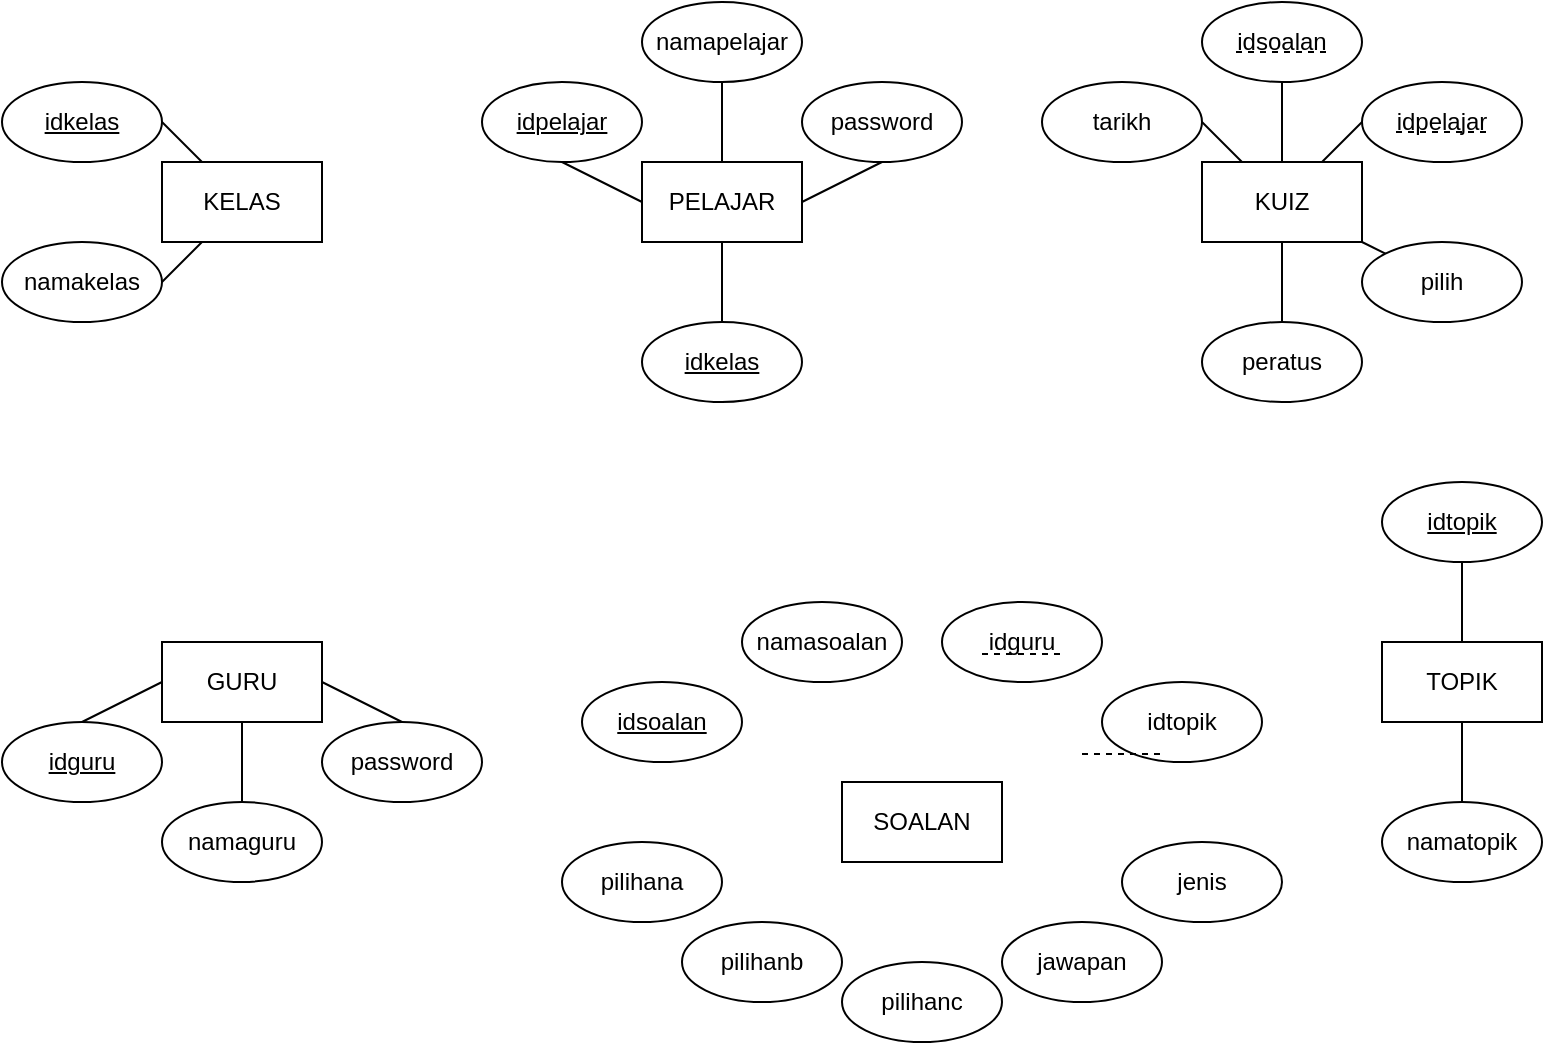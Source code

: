 <mxfile version="15.8.8" type="github">
  <diagram id="ev6TCaumLYetbTBm_4lM" name="Page-1">
    <mxGraphModel dx="868" dy="482" grid="1" gridSize="10" guides="1" tooltips="1" connect="1" arrows="1" fold="1" page="1" pageScale="1" pageWidth="850" pageHeight="1100" math="0" shadow="0">
      <root>
        <mxCell id="0" />
        <mxCell id="1" parent="0" />
        <mxCell id="LQL8k-GrR-42QwN9D3Ss-1" value="KELAS" style="rounded=0;whiteSpace=wrap;html=1;" vertex="1" parent="1">
          <mxGeometry x="120" y="120" width="80" height="40" as="geometry" />
        </mxCell>
        <mxCell id="LQL8k-GrR-42QwN9D3Ss-2" value="&lt;u&gt;idkelas&lt;/u&gt;" style="ellipse;whiteSpace=wrap;html=1;" vertex="1" parent="1">
          <mxGeometry x="40" y="80" width="80" height="40" as="geometry" />
        </mxCell>
        <mxCell id="LQL8k-GrR-42QwN9D3Ss-3" value="namakelas" style="ellipse;whiteSpace=wrap;html=1;" vertex="1" parent="1">
          <mxGeometry x="40" y="160" width="80" height="40" as="geometry" />
        </mxCell>
        <mxCell id="LQL8k-GrR-42QwN9D3Ss-4" value="" style="endArrow=none;html=1;rounded=0;entryX=1;entryY=0.5;entryDx=0;entryDy=0;exitX=0.25;exitY=0;exitDx=0;exitDy=0;" edge="1" parent="1" source="LQL8k-GrR-42QwN9D3Ss-1" target="LQL8k-GrR-42QwN9D3Ss-2">
          <mxGeometry width="50" height="50" relative="1" as="geometry">
            <mxPoint x="360" y="280" as="sourcePoint" />
            <mxPoint x="410" y="230" as="targetPoint" />
          </mxGeometry>
        </mxCell>
        <mxCell id="LQL8k-GrR-42QwN9D3Ss-5" value="" style="endArrow=none;html=1;rounded=0;entryX=0.25;entryY=1;entryDx=0;entryDy=0;exitX=1;exitY=0.5;exitDx=0;exitDy=0;" edge="1" parent="1" source="LQL8k-GrR-42QwN9D3Ss-3" target="LQL8k-GrR-42QwN9D3Ss-1">
          <mxGeometry width="50" height="50" relative="1" as="geometry">
            <mxPoint x="360" y="280" as="sourcePoint" />
            <mxPoint x="410" y="230" as="targetPoint" />
          </mxGeometry>
        </mxCell>
        <mxCell id="LQL8k-GrR-42QwN9D3Ss-6" style="edgeStyle=orthogonalEdgeStyle;rounded=0;orthogonalLoop=1;jettySize=auto;html=1;exitX=0.5;exitY=1;exitDx=0;exitDy=0;entryX=0.5;entryY=0;entryDx=0;entryDy=0;endArrow=none;endFill=0;" edge="1" parent="1" source="LQL8k-GrR-42QwN9D3Ss-8" target="LQL8k-GrR-42QwN9D3Ss-11">
          <mxGeometry relative="1" as="geometry" />
        </mxCell>
        <mxCell id="LQL8k-GrR-42QwN9D3Ss-7" style="orthogonalLoop=1;jettySize=auto;html=1;exitX=1;exitY=0.5;exitDx=0;exitDy=0;entryX=0.5;entryY=0;entryDx=0;entryDy=0;endArrow=none;endFill=0;rounded=0;" edge="1" parent="1" source="LQL8k-GrR-42QwN9D3Ss-8" target="LQL8k-GrR-42QwN9D3Ss-12">
          <mxGeometry relative="1" as="geometry" />
        </mxCell>
        <mxCell id="LQL8k-GrR-42QwN9D3Ss-8" value="GURU" style="rounded=0;whiteSpace=wrap;html=1;" vertex="1" parent="1">
          <mxGeometry x="120" y="360" width="80" height="40" as="geometry" />
        </mxCell>
        <mxCell id="LQL8k-GrR-42QwN9D3Ss-9" value="&lt;u&gt;idguru&lt;/u&gt;" style="ellipse;whiteSpace=wrap;html=1;" vertex="1" parent="1">
          <mxGeometry x="40" y="400" width="80" height="40" as="geometry" />
        </mxCell>
        <mxCell id="LQL8k-GrR-42QwN9D3Ss-10" value="" style="endArrow=none;html=1;rounded=0;entryX=0;entryY=0.5;entryDx=0;entryDy=0;exitX=0.5;exitY=0;exitDx=0;exitDy=0;" edge="1" parent="1" source="LQL8k-GrR-42QwN9D3Ss-9" target="LQL8k-GrR-42QwN9D3Ss-8">
          <mxGeometry width="50" height="50" relative="1" as="geometry">
            <mxPoint x="320" y="390" as="sourcePoint" />
            <mxPoint x="370" y="340" as="targetPoint" />
          </mxGeometry>
        </mxCell>
        <mxCell id="LQL8k-GrR-42QwN9D3Ss-11" value="namaguru" style="ellipse;whiteSpace=wrap;html=1;" vertex="1" parent="1">
          <mxGeometry x="120" y="440" width="80" height="40" as="geometry" />
        </mxCell>
        <mxCell id="LQL8k-GrR-42QwN9D3Ss-12" value="password" style="ellipse;whiteSpace=wrap;html=1;" vertex="1" parent="1">
          <mxGeometry x="200" y="400" width="80" height="40" as="geometry" />
        </mxCell>
        <mxCell id="LQL8k-GrR-42QwN9D3Ss-13" style="edgeStyle=orthogonalEdgeStyle;rounded=0;orthogonalLoop=1;jettySize=auto;html=1;exitX=0.5;exitY=0;exitDx=0;exitDy=0;entryX=0.5;entryY=1;entryDx=0;entryDy=0;endArrow=none;endFill=0;" edge="1" parent="1" source="LQL8k-GrR-42QwN9D3Ss-16" target="LQL8k-GrR-42QwN9D3Ss-19">
          <mxGeometry relative="1" as="geometry" />
        </mxCell>
        <mxCell id="LQL8k-GrR-42QwN9D3Ss-14" style="orthogonalLoop=1;jettySize=auto;html=1;exitX=1;exitY=0.5;exitDx=0;exitDy=0;entryX=0.5;entryY=1;entryDx=0;entryDy=0;endArrow=none;endFill=0;rounded=0;" edge="1" parent="1" source="LQL8k-GrR-42QwN9D3Ss-16" target="LQL8k-GrR-42QwN9D3Ss-20">
          <mxGeometry relative="1" as="geometry" />
        </mxCell>
        <mxCell id="LQL8k-GrR-42QwN9D3Ss-15" style="edgeStyle=none;rounded=0;orthogonalLoop=1;jettySize=auto;html=1;exitX=0.5;exitY=1;exitDx=0;exitDy=0;entryX=0.5;entryY=0;entryDx=0;entryDy=0;endArrow=none;endFill=0;" edge="1" parent="1" source="LQL8k-GrR-42QwN9D3Ss-16" target="LQL8k-GrR-42QwN9D3Ss-21">
          <mxGeometry relative="1" as="geometry" />
        </mxCell>
        <mxCell id="LQL8k-GrR-42QwN9D3Ss-16" value="PELAJAR" style="rounded=0;whiteSpace=wrap;html=1;" vertex="1" parent="1">
          <mxGeometry x="360" y="120" width="80" height="40" as="geometry" />
        </mxCell>
        <mxCell id="LQL8k-GrR-42QwN9D3Ss-17" value="&lt;u&gt;idpelajar&lt;/u&gt;" style="ellipse;whiteSpace=wrap;html=1;" vertex="1" parent="1">
          <mxGeometry x="280" y="80" width="80" height="40" as="geometry" />
        </mxCell>
        <mxCell id="LQL8k-GrR-42QwN9D3Ss-18" value="" style="endArrow=none;html=1;rounded=0;entryX=0;entryY=0.5;entryDx=0;entryDy=0;exitX=0.5;exitY=1;exitDx=0;exitDy=0;" edge="1" parent="1" source="LQL8k-GrR-42QwN9D3Ss-17" target="LQL8k-GrR-42QwN9D3Ss-16">
          <mxGeometry width="50" height="50" relative="1" as="geometry">
            <mxPoint x="560" y="150" as="sourcePoint" />
            <mxPoint x="610" y="100" as="targetPoint" />
          </mxGeometry>
        </mxCell>
        <mxCell id="LQL8k-GrR-42QwN9D3Ss-19" value="namapelajar" style="ellipse;whiteSpace=wrap;html=1;" vertex="1" parent="1">
          <mxGeometry x="360" y="40" width="80" height="40" as="geometry" />
        </mxCell>
        <mxCell id="LQL8k-GrR-42QwN9D3Ss-20" value="password" style="ellipse;whiteSpace=wrap;html=1;" vertex="1" parent="1">
          <mxGeometry x="440" y="80" width="80" height="40" as="geometry" />
        </mxCell>
        <mxCell id="LQL8k-GrR-42QwN9D3Ss-21" value="&lt;u&gt;idkelas&lt;/u&gt;" style="ellipse;whiteSpace=wrap;html=1;" vertex="1" parent="1">
          <mxGeometry x="360" y="200" width="80" height="40" as="geometry" />
        </mxCell>
        <mxCell id="LQL8k-GrR-42QwN9D3Ss-22" style="edgeStyle=none;rounded=0;orthogonalLoop=1;jettySize=auto;html=1;exitX=0.5;exitY=0;exitDx=0;exitDy=0;entryX=0.5;entryY=1;entryDx=0;entryDy=0;endArrow=none;endFill=0;" edge="1" parent="1" source="LQL8k-GrR-42QwN9D3Ss-27" target="LQL8k-GrR-42QwN9D3Ss-32">
          <mxGeometry relative="1" as="geometry" />
        </mxCell>
        <mxCell id="LQL8k-GrR-42QwN9D3Ss-23" style="edgeStyle=none;rounded=0;orthogonalLoop=1;jettySize=auto;html=1;exitX=0.25;exitY=0;exitDx=0;exitDy=0;entryX=1;entryY=0.5;entryDx=0;entryDy=0;endArrow=none;endFill=0;" edge="1" parent="1" source="LQL8k-GrR-42QwN9D3Ss-27" target="LQL8k-GrR-42QwN9D3Ss-34">
          <mxGeometry relative="1" as="geometry" />
        </mxCell>
        <mxCell id="LQL8k-GrR-42QwN9D3Ss-24" style="edgeStyle=none;rounded=0;orthogonalLoop=1;jettySize=auto;html=1;exitX=0.75;exitY=0;exitDx=0;exitDy=0;entryX=0;entryY=0.5;entryDx=0;entryDy=0;endArrow=none;endFill=0;" edge="1" parent="1" source="LQL8k-GrR-42QwN9D3Ss-27" target="LQL8k-GrR-42QwN9D3Ss-29">
          <mxGeometry relative="1" as="geometry" />
        </mxCell>
        <mxCell id="LQL8k-GrR-42QwN9D3Ss-25" style="edgeStyle=none;rounded=0;orthogonalLoop=1;jettySize=auto;html=1;exitX=1;exitY=1;exitDx=0;exitDy=0;entryX=0;entryY=0;entryDx=0;entryDy=0;endArrow=none;endFill=0;" edge="1" parent="1" source="LQL8k-GrR-42QwN9D3Ss-27" target="LQL8k-GrR-42QwN9D3Ss-35">
          <mxGeometry relative="1" as="geometry" />
        </mxCell>
        <mxCell id="LQL8k-GrR-42QwN9D3Ss-26" style="edgeStyle=none;rounded=0;orthogonalLoop=1;jettySize=auto;html=1;exitX=0.5;exitY=1;exitDx=0;exitDy=0;entryX=0.5;entryY=0;entryDx=0;entryDy=0;endArrow=none;endFill=0;" edge="1" parent="1" source="LQL8k-GrR-42QwN9D3Ss-27" target="LQL8k-GrR-42QwN9D3Ss-36">
          <mxGeometry relative="1" as="geometry" />
        </mxCell>
        <mxCell id="LQL8k-GrR-42QwN9D3Ss-27" value="KUIZ" style="rounded=0;whiteSpace=wrap;html=1;" vertex="1" parent="1">
          <mxGeometry x="640" y="120" width="80" height="40" as="geometry" />
        </mxCell>
        <mxCell id="LQL8k-GrR-42QwN9D3Ss-28" value="" style="group" vertex="1" connectable="0" parent="1">
          <mxGeometry x="720" y="80" width="80" height="40" as="geometry" />
        </mxCell>
        <mxCell id="LQL8k-GrR-42QwN9D3Ss-29" value="&lt;span&gt;idpelajar&lt;/span&gt;" style="ellipse;whiteSpace=wrap;html=1;fixDash=0;fontStyle=0" vertex="1" parent="LQL8k-GrR-42QwN9D3Ss-28">
          <mxGeometry width="80" height="40" as="geometry" />
        </mxCell>
        <mxCell id="LQL8k-GrR-42QwN9D3Ss-30" value="" style="endArrow=none;dashed=1;html=1;rounded=0;" edge="1" parent="LQL8k-GrR-42QwN9D3Ss-28">
          <mxGeometry width="50" height="50" relative="1" as="geometry">
            <mxPoint x="17" y="25.0" as="sourcePoint" />
            <mxPoint x="65" y="25.0" as="targetPoint" />
            <Array as="points" />
          </mxGeometry>
        </mxCell>
        <mxCell id="LQL8k-GrR-42QwN9D3Ss-31" value="" style="group" vertex="1" connectable="0" parent="1">
          <mxGeometry x="640" y="40" width="80" height="40" as="geometry" />
        </mxCell>
        <mxCell id="LQL8k-GrR-42QwN9D3Ss-32" value="&lt;span&gt;idsoalan&lt;/span&gt;" style="ellipse;whiteSpace=wrap;html=1;fixDash=0;fontStyle=0" vertex="1" parent="LQL8k-GrR-42QwN9D3Ss-31">
          <mxGeometry width="80" height="40" as="geometry" />
        </mxCell>
        <mxCell id="LQL8k-GrR-42QwN9D3Ss-33" value="" style="endArrow=none;dashed=1;html=1;rounded=0;" edge="1" parent="LQL8k-GrR-42QwN9D3Ss-31">
          <mxGeometry width="50" height="50" relative="1" as="geometry">
            <mxPoint x="17" y="25.0" as="sourcePoint" />
            <mxPoint x="65" y="25.0" as="targetPoint" />
            <Array as="points" />
          </mxGeometry>
        </mxCell>
        <mxCell id="LQL8k-GrR-42QwN9D3Ss-34" value="tarikh" style="ellipse;whiteSpace=wrap;html=1;" vertex="1" parent="1">
          <mxGeometry x="560" y="80" width="80" height="40" as="geometry" />
        </mxCell>
        <mxCell id="LQL8k-GrR-42QwN9D3Ss-35" value="pilih" style="ellipse;whiteSpace=wrap;html=1;" vertex="1" parent="1">
          <mxGeometry x="720" y="160" width="80" height="40" as="geometry" />
        </mxCell>
        <mxCell id="LQL8k-GrR-42QwN9D3Ss-36" value="peratus" style="ellipse;whiteSpace=wrap;html=1;" vertex="1" parent="1">
          <mxGeometry x="640" y="200" width="80" height="40" as="geometry" />
        </mxCell>
        <mxCell id="LQL8k-GrR-42QwN9D3Ss-37" value="SOALAN" style="rounded=0;whiteSpace=wrap;html=1;" vertex="1" parent="1">
          <mxGeometry x="460" y="430" width="80" height="40" as="geometry" />
        </mxCell>
        <mxCell id="LQL8k-GrR-42QwN9D3Ss-38" value="idsoalan" style="ellipse;whiteSpace=wrap;html=1;fontStyle=4" vertex="1" parent="1">
          <mxGeometry x="330" y="380" width="80" height="40" as="geometry" />
        </mxCell>
        <mxCell id="LQL8k-GrR-42QwN9D3Ss-39" value="namasoalan" style="ellipse;whiteSpace=wrap;html=1;" vertex="1" parent="1">
          <mxGeometry x="410" y="340" width="80" height="40" as="geometry" />
        </mxCell>
        <mxCell id="LQL8k-GrR-42QwN9D3Ss-40" value="idtopik" style="ellipse;whiteSpace=wrap;html=1;" vertex="1" parent="1">
          <mxGeometry x="590" y="380" width="80" height="40" as="geometry" />
        </mxCell>
        <mxCell id="LQL8k-GrR-42QwN9D3Ss-41" value="jenis" style="ellipse;whiteSpace=wrap;html=1;" vertex="1" parent="1">
          <mxGeometry x="600" y="460" width="80" height="40" as="geometry" />
        </mxCell>
        <mxCell id="LQL8k-GrR-42QwN9D3Ss-42" value="jawapan" style="ellipse;whiteSpace=wrap;html=1;" vertex="1" parent="1">
          <mxGeometry x="540" y="500" width="80" height="40" as="geometry" />
        </mxCell>
        <mxCell id="LQL8k-GrR-42QwN9D3Ss-43" value="pilihanc" style="ellipse;whiteSpace=wrap;html=1;" vertex="1" parent="1">
          <mxGeometry x="460" y="520" width="80" height="40" as="geometry" />
        </mxCell>
        <mxCell id="LQL8k-GrR-42QwN9D3Ss-44" value="pilihanb" style="ellipse;whiteSpace=wrap;html=1;" vertex="1" parent="1">
          <mxGeometry x="380" y="500" width="80" height="40" as="geometry" />
        </mxCell>
        <mxCell id="LQL8k-GrR-42QwN9D3Ss-45" value="pilihana" style="ellipse;whiteSpace=wrap;html=1;" vertex="1" parent="1">
          <mxGeometry x="320" y="460" width="80" height="40" as="geometry" />
        </mxCell>
        <mxCell id="LQL8k-GrR-42QwN9D3Ss-46" value="idguru" style="ellipse;whiteSpace=wrap;html=1;" vertex="1" parent="1">
          <mxGeometry x="510" y="340" width="80" height="40" as="geometry" />
        </mxCell>
        <mxCell id="LQL8k-GrR-42QwN9D3Ss-47" value="" style="endArrow=none;dashed=1;html=1;rounded=0;" edge="1" parent="1">
          <mxGeometry width="50" height="50" relative="1" as="geometry">
            <mxPoint x="530" y="366" as="sourcePoint" />
            <mxPoint x="570" y="366" as="targetPoint" />
            <Array as="points" />
          </mxGeometry>
        </mxCell>
        <mxCell id="LQL8k-GrR-42QwN9D3Ss-48" value="" style="endArrow=none;dashed=1;html=1;rounded=0;" edge="1" parent="1">
          <mxGeometry width="50" height="50" relative="1" as="geometry">
            <mxPoint x="580" y="416" as="sourcePoint" />
            <mxPoint x="620" y="416" as="targetPoint" />
            <Array as="points" />
          </mxGeometry>
        </mxCell>
        <mxCell id="LQL8k-GrR-42QwN9D3Ss-49" style="edgeStyle=none;rounded=0;orthogonalLoop=1;jettySize=auto;html=1;exitX=0.5;exitY=0;exitDx=0;exitDy=0;entryX=0.5;entryY=1;entryDx=0;entryDy=0;endArrow=none;endFill=0;" edge="1" parent="1" source="LQL8k-GrR-42QwN9D3Ss-51" target="LQL8k-GrR-42QwN9D3Ss-52">
          <mxGeometry relative="1" as="geometry" />
        </mxCell>
        <mxCell id="LQL8k-GrR-42QwN9D3Ss-50" style="edgeStyle=none;rounded=0;orthogonalLoop=1;jettySize=auto;html=1;exitX=0.5;exitY=1;exitDx=0;exitDy=0;entryX=0.5;entryY=0;entryDx=0;entryDy=0;endArrow=none;endFill=0;" edge="1" parent="1" source="LQL8k-GrR-42QwN9D3Ss-51" target="LQL8k-GrR-42QwN9D3Ss-53">
          <mxGeometry relative="1" as="geometry" />
        </mxCell>
        <mxCell id="LQL8k-GrR-42QwN9D3Ss-51" value="TOPIK" style="rounded=0;whiteSpace=wrap;html=1;" vertex="1" parent="1">
          <mxGeometry x="730" y="360" width="80" height="40" as="geometry" />
        </mxCell>
        <mxCell id="LQL8k-GrR-42QwN9D3Ss-52" value="idtopik" style="ellipse;whiteSpace=wrap;html=1;fontStyle=4" vertex="1" parent="1">
          <mxGeometry x="730" y="280" width="80" height="40" as="geometry" />
        </mxCell>
        <mxCell id="LQL8k-GrR-42QwN9D3Ss-53" value="namatopik" style="ellipse;whiteSpace=wrap;html=1;" vertex="1" parent="1">
          <mxGeometry x="730" y="440" width="80" height="40" as="geometry" />
        </mxCell>
      </root>
    </mxGraphModel>
  </diagram>
</mxfile>

